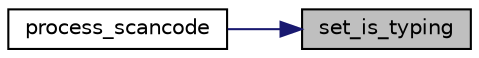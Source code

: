 digraph "set_is_typing"
{
 // LATEX_PDF_SIZE
  edge [fontname="Helvetica",fontsize="10",labelfontname="Helvetica",labelfontsize="10"];
  node [fontname="Helvetica",fontsize="10",shape=record];
  rankdir="RL";
  Node1 [label="set_is_typing",height=0.2,width=0.4,color="black", fillcolor="grey75", style="filled", fontcolor="black",tooltip="Setter for the \"typing\" variable."];
  Node1 -> Node2 [dir="back",color="midnightblue",fontsize="10",style="solid"];
  Node2 [label="process_scancode",height=0.2,width=0.4,color="black", fillcolor="white", style="filled",URL="$group__charset.html#ga5cf34e49e0ee978293deca0bd7097852",tooltip=" "];
}
